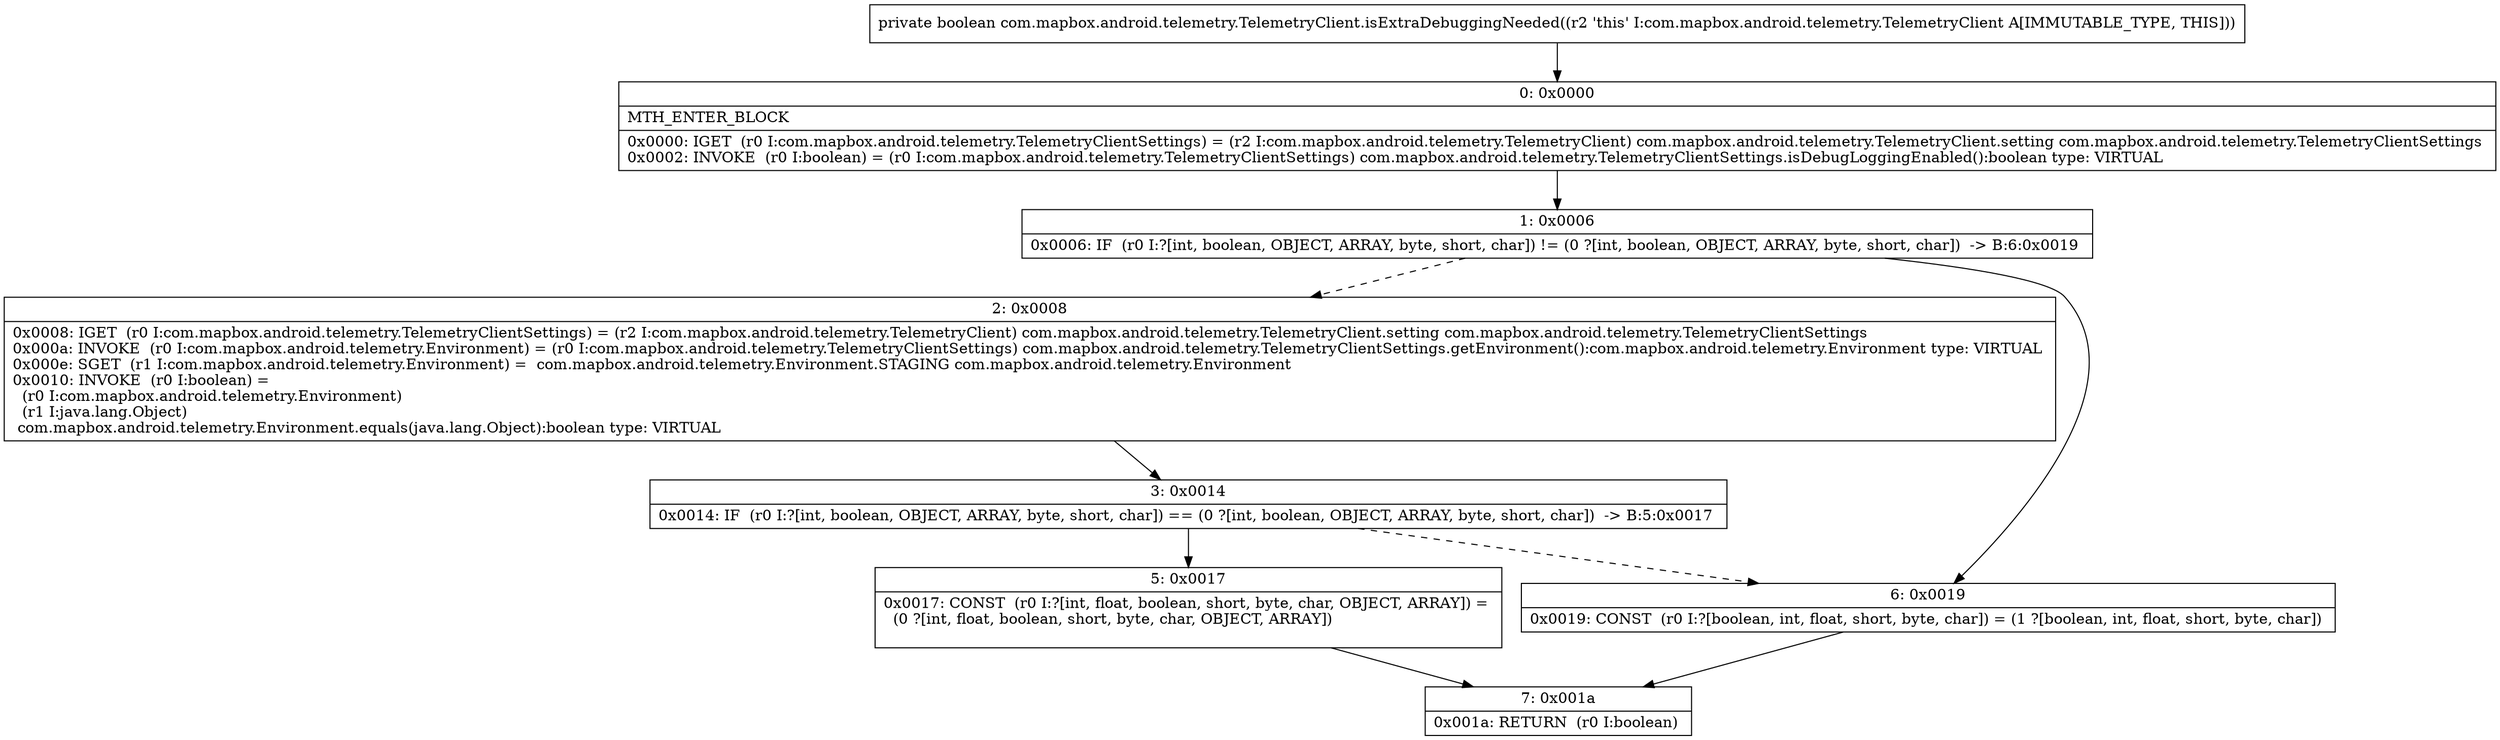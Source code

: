 digraph "CFG forcom.mapbox.android.telemetry.TelemetryClient.isExtraDebuggingNeeded()Z" {
Node_0 [shape=record,label="{0\:\ 0x0000|MTH_ENTER_BLOCK\l|0x0000: IGET  (r0 I:com.mapbox.android.telemetry.TelemetryClientSettings) = (r2 I:com.mapbox.android.telemetry.TelemetryClient) com.mapbox.android.telemetry.TelemetryClient.setting com.mapbox.android.telemetry.TelemetryClientSettings \l0x0002: INVOKE  (r0 I:boolean) = (r0 I:com.mapbox.android.telemetry.TelemetryClientSettings) com.mapbox.android.telemetry.TelemetryClientSettings.isDebugLoggingEnabled():boolean type: VIRTUAL \l}"];
Node_1 [shape=record,label="{1\:\ 0x0006|0x0006: IF  (r0 I:?[int, boolean, OBJECT, ARRAY, byte, short, char]) != (0 ?[int, boolean, OBJECT, ARRAY, byte, short, char])  \-\> B:6:0x0019 \l}"];
Node_2 [shape=record,label="{2\:\ 0x0008|0x0008: IGET  (r0 I:com.mapbox.android.telemetry.TelemetryClientSettings) = (r2 I:com.mapbox.android.telemetry.TelemetryClient) com.mapbox.android.telemetry.TelemetryClient.setting com.mapbox.android.telemetry.TelemetryClientSettings \l0x000a: INVOKE  (r0 I:com.mapbox.android.telemetry.Environment) = (r0 I:com.mapbox.android.telemetry.TelemetryClientSettings) com.mapbox.android.telemetry.TelemetryClientSettings.getEnvironment():com.mapbox.android.telemetry.Environment type: VIRTUAL \l0x000e: SGET  (r1 I:com.mapbox.android.telemetry.Environment) =  com.mapbox.android.telemetry.Environment.STAGING com.mapbox.android.telemetry.Environment \l0x0010: INVOKE  (r0 I:boolean) = \l  (r0 I:com.mapbox.android.telemetry.Environment)\l  (r1 I:java.lang.Object)\l com.mapbox.android.telemetry.Environment.equals(java.lang.Object):boolean type: VIRTUAL \l}"];
Node_3 [shape=record,label="{3\:\ 0x0014|0x0014: IF  (r0 I:?[int, boolean, OBJECT, ARRAY, byte, short, char]) == (0 ?[int, boolean, OBJECT, ARRAY, byte, short, char])  \-\> B:5:0x0017 \l}"];
Node_5 [shape=record,label="{5\:\ 0x0017|0x0017: CONST  (r0 I:?[int, float, boolean, short, byte, char, OBJECT, ARRAY]) = \l  (0 ?[int, float, boolean, short, byte, char, OBJECT, ARRAY])\l \l}"];
Node_6 [shape=record,label="{6\:\ 0x0019|0x0019: CONST  (r0 I:?[boolean, int, float, short, byte, char]) = (1 ?[boolean, int, float, short, byte, char]) \l}"];
Node_7 [shape=record,label="{7\:\ 0x001a|0x001a: RETURN  (r0 I:boolean) \l}"];
MethodNode[shape=record,label="{private boolean com.mapbox.android.telemetry.TelemetryClient.isExtraDebuggingNeeded((r2 'this' I:com.mapbox.android.telemetry.TelemetryClient A[IMMUTABLE_TYPE, THIS])) }"];
MethodNode -> Node_0;
Node_0 -> Node_1;
Node_1 -> Node_2[style=dashed];
Node_1 -> Node_6;
Node_2 -> Node_3;
Node_3 -> Node_5;
Node_3 -> Node_6[style=dashed];
Node_5 -> Node_7;
Node_6 -> Node_7;
}

